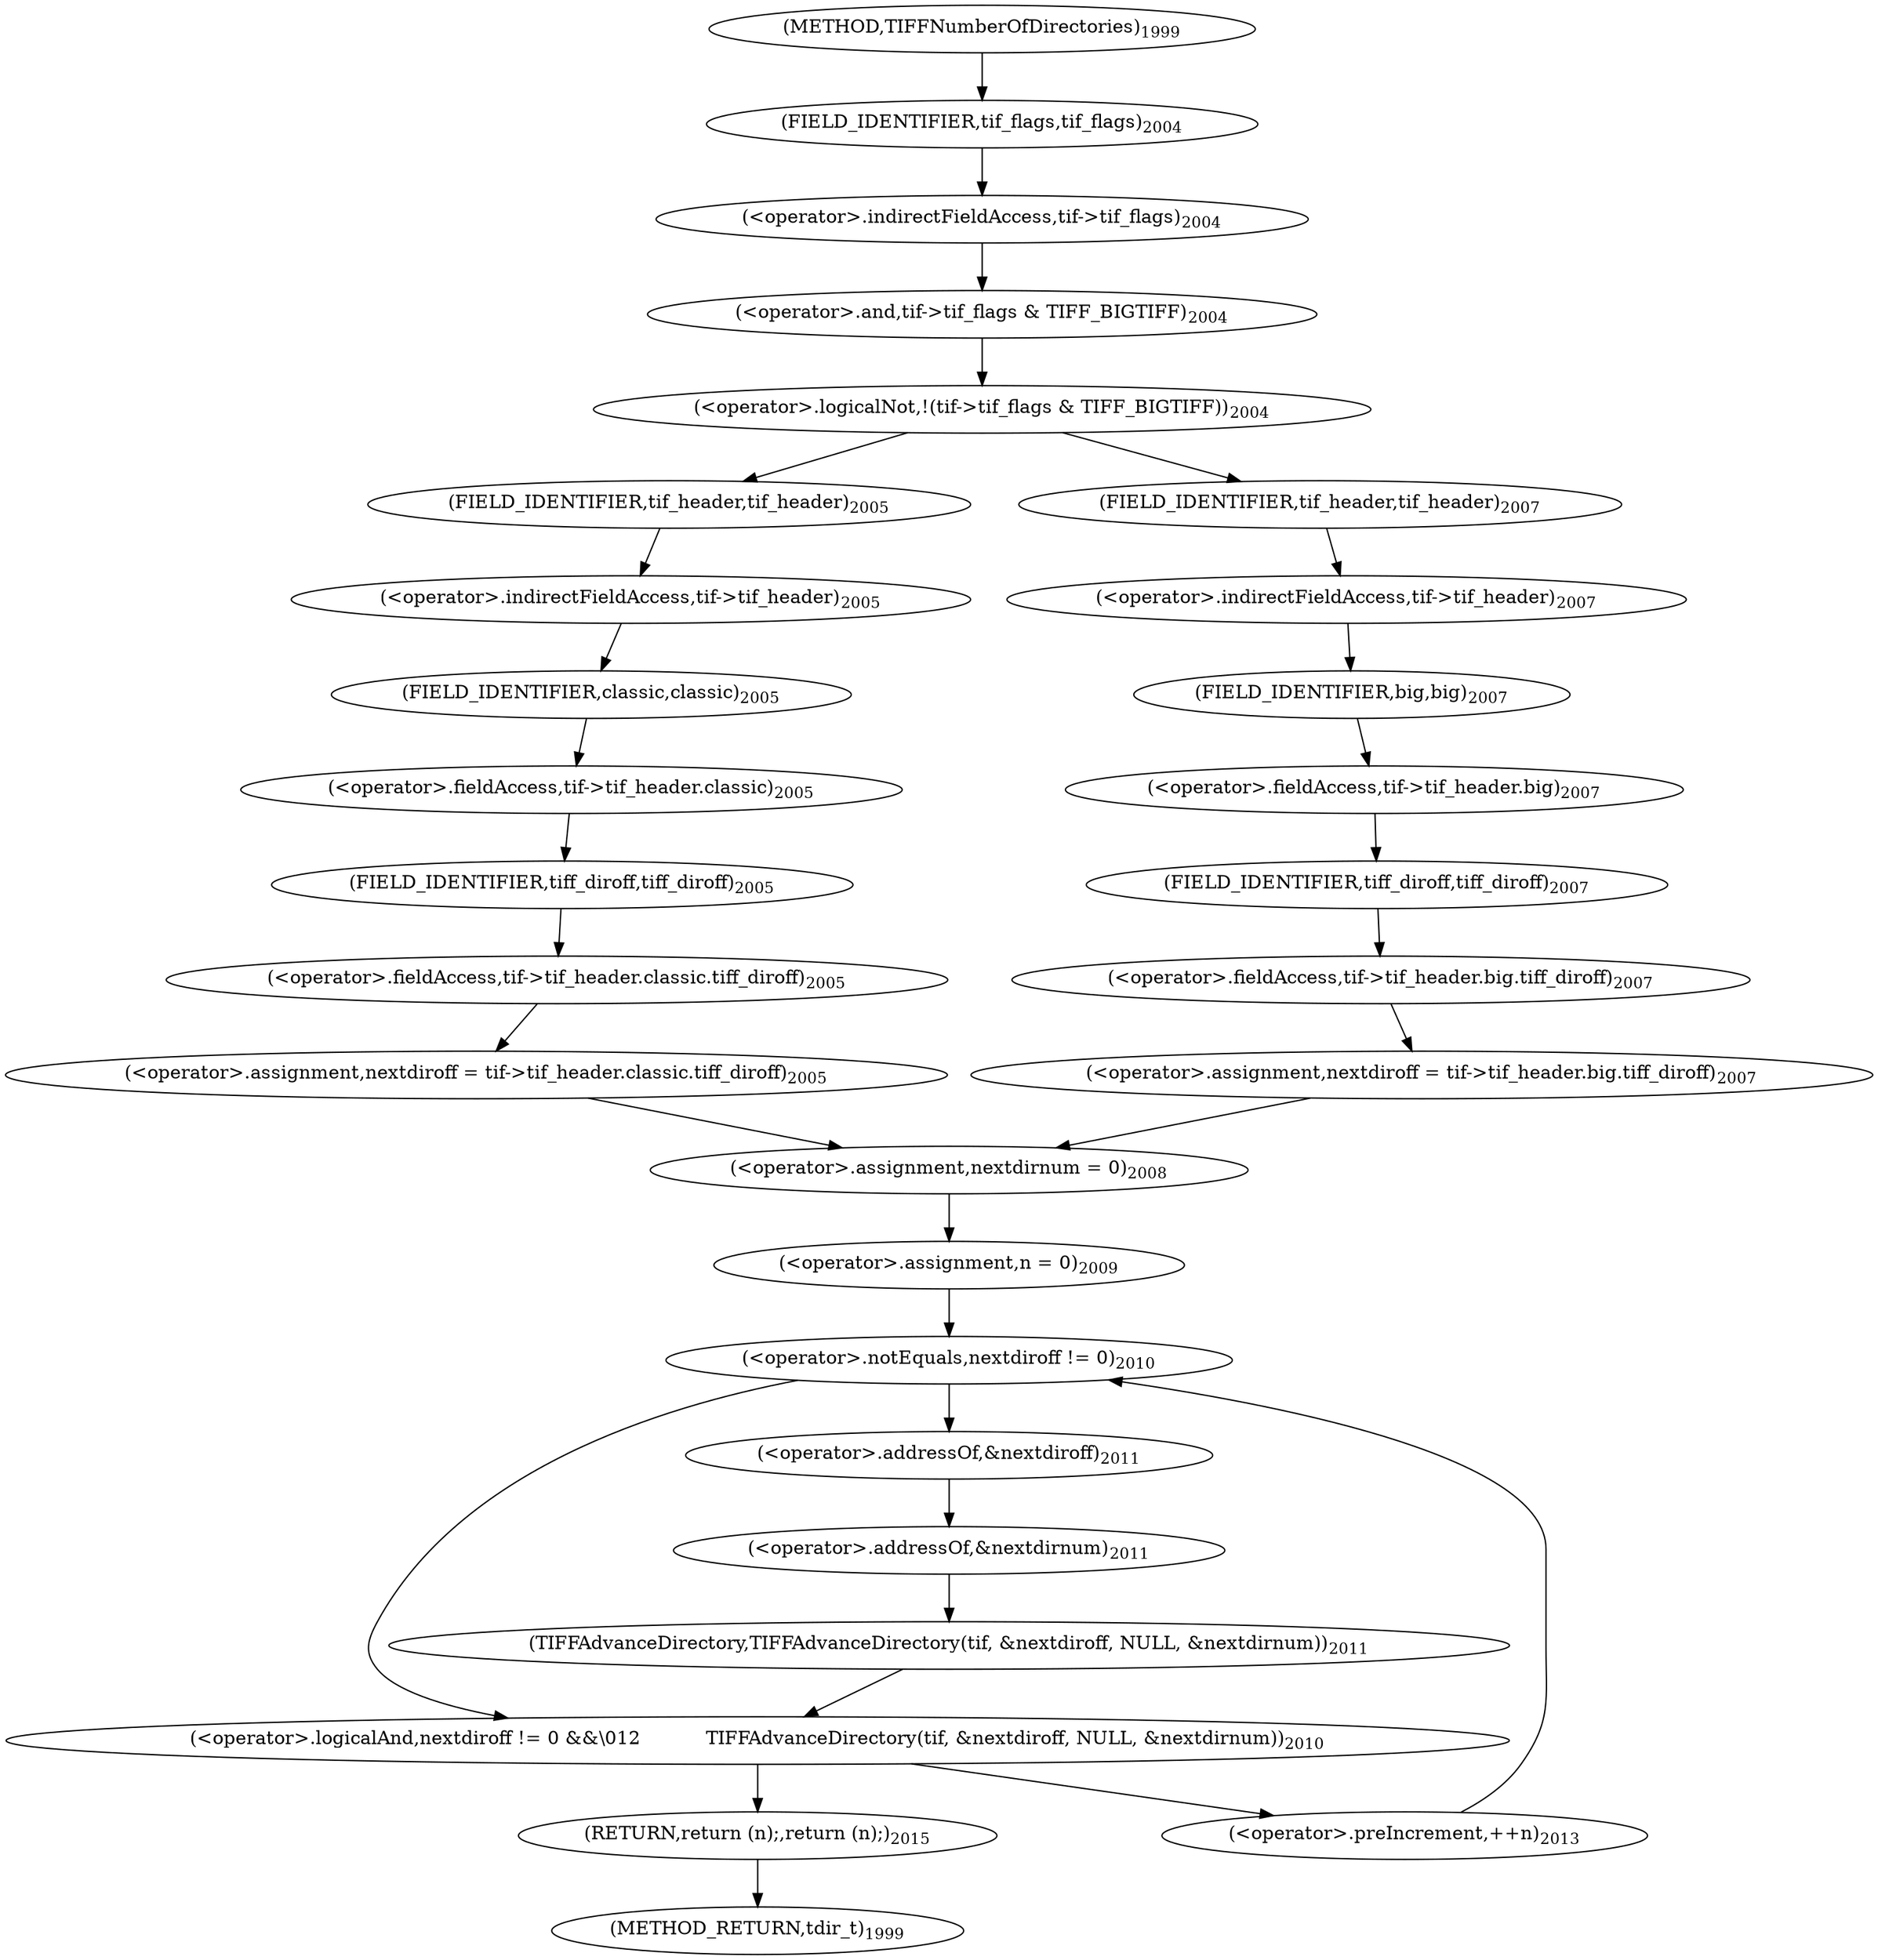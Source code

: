 digraph "TIFFNumberOfDirectories" {  
"44612" [label = <(&lt;operator&gt;.assignment,nextdirnum = 0)<SUB>2008</SUB>> ]
"44615" [label = <(&lt;operator&gt;.assignment,n = 0)<SUB>2009</SUB>> ]
"44633" [label = <(RETURN,return (n);,return (n);)<SUB>2015</SUB>> ]
"44585" [label = <(&lt;operator&gt;.logicalNot,!(tif-&gt;tif_flags &amp; TIFF_BIGTIFF))<SUB>2004</SUB>> ]
"44619" [label = <(&lt;operator&gt;.logicalAnd,nextdiroff != 0 &amp;&amp;\012           TIFFAdvanceDirectory(tif, &amp;nextdiroff, NULL, &amp;nextdirnum))<SUB>2010</SUB>> ]
"44586" [label = <(&lt;operator&gt;.and,tif-&gt;tif_flags &amp; TIFF_BIGTIFF)<SUB>2004</SUB>> ]
"44592" [label = <(&lt;operator&gt;.assignment,nextdiroff = tif-&gt;tif_header.classic.tiff_diroff)<SUB>2005</SUB>> ]
"44620" [label = <(&lt;operator&gt;.notEquals,nextdiroff != 0)<SUB>2010</SUB>> ]
"44623" [label = <(TIFFAdvanceDirectory,TIFFAdvanceDirectory(tif, &amp;nextdiroff, NULL, &amp;nextdirnum))<SUB>2011</SUB>> ]
"44631" [label = <(&lt;operator&gt;.preIncrement,++n)<SUB>2013</SUB>> ]
"44587" [label = <(&lt;operator&gt;.indirectFieldAccess,tif-&gt;tif_flags)<SUB>2004</SUB>> ]
"44594" [label = <(&lt;operator&gt;.fieldAccess,tif-&gt;tif_header.classic.tiff_diroff)<SUB>2005</SUB>> ]
"44603" [label = <(&lt;operator&gt;.assignment,nextdiroff = tif-&gt;tif_header.big.tiff_diroff)<SUB>2007</SUB>> ]
"44625" [label = <(&lt;operator&gt;.addressOf,&amp;nextdiroff)<SUB>2011</SUB>> ]
"44628" [label = <(&lt;operator&gt;.addressOf,&amp;nextdirnum)<SUB>2011</SUB>> ]
"44589" [label = <(FIELD_IDENTIFIER,tif_flags,tif_flags)<SUB>2004</SUB>> ]
"44595" [label = <(&lt;operator&gt;.fieldAccess,tif-&gt;tif_header.classic)<SUB>2005</SUB>> ]
"44600" [label = <(FIELD_IDENTIFIER,tiff_diroff,tiff_diroff)<SUB>2005</SUB>> ]
"44605" [label = <(&lt;operator&gt;.fieldAccess,tif-&gt;tif_header.big.tiff_diroff)<SUB>2007</SUB>> ]
"44596" [label = <(&lt;operator&gt;.indirectFieldAccess,tif-&gt;tif_header)<SUB>2005</SUB>> ]
"44599" [label = <(FIELD_IDENTIFIER,classic,classic)<SUB>2005</SUB>> ]
"44606" [label = <(&lt;operator&gt;.fieldAccess,tif-&gt;tif_header.big)<SUB>2007</SUB>> ]
"44611" [label = <(FIELD_IDENTIFIER,tiff_diroff,tiff_diroff)<SUB>2007</SUB>> ]
"44598" [label = <(FIELD_IDENTIFIER,tif_header,tif_header)<SUB>2005</SUB>> ]
"44607" [label = <(&lt;operator&gt;.indirectFieldAccess,tif-&gt;tif_header)<SUB>2007</SUB>> ]
"44610" [label = <(FIELD_IDENTIFIER,big,big)<SUB>2007</SUB>> ]
"44609" [label = <(FIELD_IDENTIFIER,tif_header,tif_header)<SUB>2007</SUB>> ]
"44578" [label = <(METHOD,TIFFNumberOfDirectories)<SUB>1999</SUB>> ]
"44635" [label = <(METHOD_RETURN,tdir_t)<SUB>1999</SUB>> ]
  "44612" -> "44615" 
  "44615" -> "44620" 
  "44633" -> "44635" 
  "44585" -> "44598" 
  "44585" -> "44609" 
  "44619" -> "44631" 
  "44619" -> "44633" 
  "44586" -> "44585" 
  "44592" -> "44612" 
  "44620" -> "44619" 
  "44620" -> "44625" 
  "44623" -> "44619" 
  "44631" -> "44620" 
  "44587" -> "44586" 
  "44594" -> "44592" 
  "44603" -> "44612" 
  "44625" -> "44628" 
  "44628" -> "44623" 
  "44589" -> "44587" 
  "44595" -> "44600" 
  "44600" -> "44594" 
  "44605" -> "44603" 
  "44596" -> "44599" 
  "44599" -> "44595" 
  "44606" -> "44611" 
  "44611" -> "44605" 
  "44598" -> "44596" 
  "44607" -> "44610" 
  "44610" -> "44606" 
  "44609" -> "44607" 
  "44578" -> "44589" 
}

